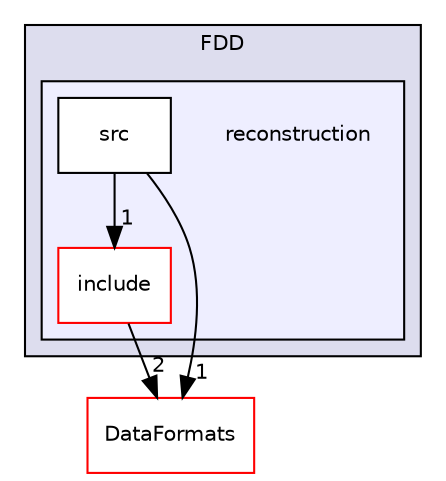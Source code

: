 digraph "/home/travis/build/AliceO2Group/AliceO2/Detectors/FIT/FDD/reconstruction" {
  bgcolor=transparent;
  compound=true
  node [ fontsize="10", fontname="Helvetica"];
  edge [ labelfontsize="10", labelfontname="Helvetica"];
  subgraph clusterdir_a5b1c90a9b4d60b6556bfe35a03caaa0 {
    graph [ bgcolor="#ddddee", pencolor="black", label="FDD" fontname="Helvetica", fontsize="10", URL="dir_a5b1c90a9b4d60b6556bfe35a03caaa0.html"]
  subgraph clusterdir_d5c094e363832484c79758a29eb05a6f {
    graph [ bgcolor="#eeeeff", pencolor="black", label="" URL="dir_d5c094e363832484c79758a29eb05a6f.html"];
    dir_d5c094e363832484c79758a29eb05a6f [shape=plaintext label="reconstruction"];
    dir_022348068a13a69c0e47fc289d66acb8 [shape=box label="include" color="red" fillcolor="white" style="filled" URL="dir_022348068a13a69c0e47fc289d66acb8.html"];
    dir_4d650ce6f8ed000c2c2a6bba7466aa94 [shape=box label="src" color="black" fillcolor="white" style="filled" URL="dir_4d650ce6f8ed000c2c2a6bba7466aa94.html"];
  }
  }
  dir_2171f7ec022c5423887b07c69b2f5b48 [shape=box label="DataFormats" color="red" URL="dir_2171f7ec022c5423887b07c69b2f5b48.html"];
  dir_4d650ce6f8ed000c2c2a6bba7466aa94->dir_022348068a13a69c0e47fc289d66acb8 [headlabel="1", labeldistance=1.5 headhref="dir_000478_000476.html"];
  dir_4d650ce6f8ed000c2c2a6bba7466aa94->dir_2171f7ec022c5423887b07c69b2f5b48 [headlabel="1", labeldistance=1.5 headhref="dir_000478_000090.html"];
  dir_022348068a13a69c0e47fc289d66acb8->dir_2171f7ec022c5423887b07c69b2f5b48 [headlabel="2", labeldistance=1.5 headhref="dir_000476_000090.html"];
}
